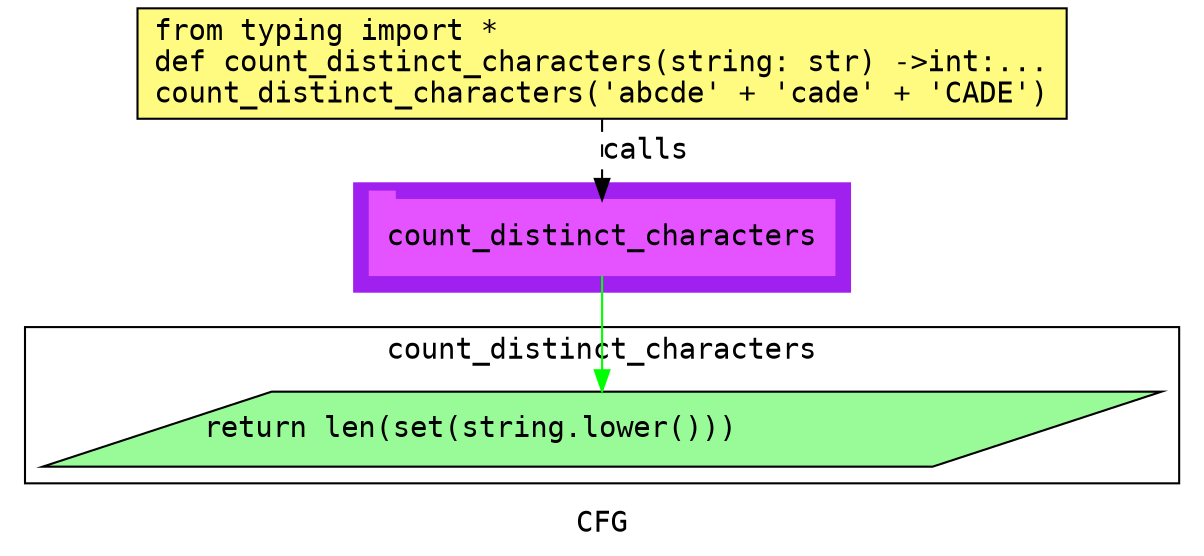 digraph cluster234CFG {
	graph [bb="0,0,550,259",
		compound=True,
		fontname="DejaVu Sans Mono",
		label=CFG,
		lheight=0.21,
		lp="275,11.5",
		lwidth=0.35,
		pack=False,
		rankdir=TB,
		ranksep=0.02
	];
	node [fontname="DejaVu Sans Mono",
		label="\N"
	];
	edge [fontname="DejaVu Sans Mono"];
	subgraph cluster_1 {
		graph [bb="156,123,394,175",
			color=purple,
			compound=true,
			fontname="DejaVu Sans Mono",
			label="",
			rankdir=TB,
			ranksep=0.02,
			shape=tab,
			style=filled
		];
		node [fontname="DejaVu Sans Mono"];
		edge [fontname="DejaVu Sans Mono"];
		6	[color="#E552FF",
			height=0.5,
			label=count_distinct_characters,
			linenum="[5]",
			pos="275,149",
			shape=tab,
			style=filled,
			width=3.0972];
	}
	subgraph cluster0count_distinct_characters {
		graph [bb="8,31,542,106",
			compound=True,
			fontname="DejaVu Sans Mono",
			label=count_distinct_characters,
			lheight=0.21,
			lp="275,94.5",
			lwidth=2.88,
			pack=False,
			rankdir=TB,
			ranksep=0.02
		];
		node [fontname="DejaVu Sans Mono"];
		edge [fontname="DejaVu Sans Mono"];
		3	[fillcolor="#98fb98",
			height=0.5,
			label="return len(set(string.lower()))\l",
			linenum="[3]",
			pos="275,57",
			shape=parallelogram,
			style="filled,solid",
			width=7.2];
	}
	1	[fillcolor="#FFFB81",
		height=0.73611,
		label="from typing import *\ldef count_distinct_characters(string: str) ->int:...\lcount_distinct_characters('abcde' + 'cade' + 'CADE')\l",
		linenum="[1]",
		pos="275,232.5",
		shape=rectangle,
		style="filled,solid",
		width=6.1944];
	1 -> 6	[label=calls,
		lp="296,190.5",
		pos="e,275,167.13 275,205.71 275,196.66 275,186.47 275,177.3",
		style=dashed];
	6 -> 3	[color=green,
		pos="e,275,75.3 275,130.65 275,117.82 275,100.11 275,85.381"];
}
